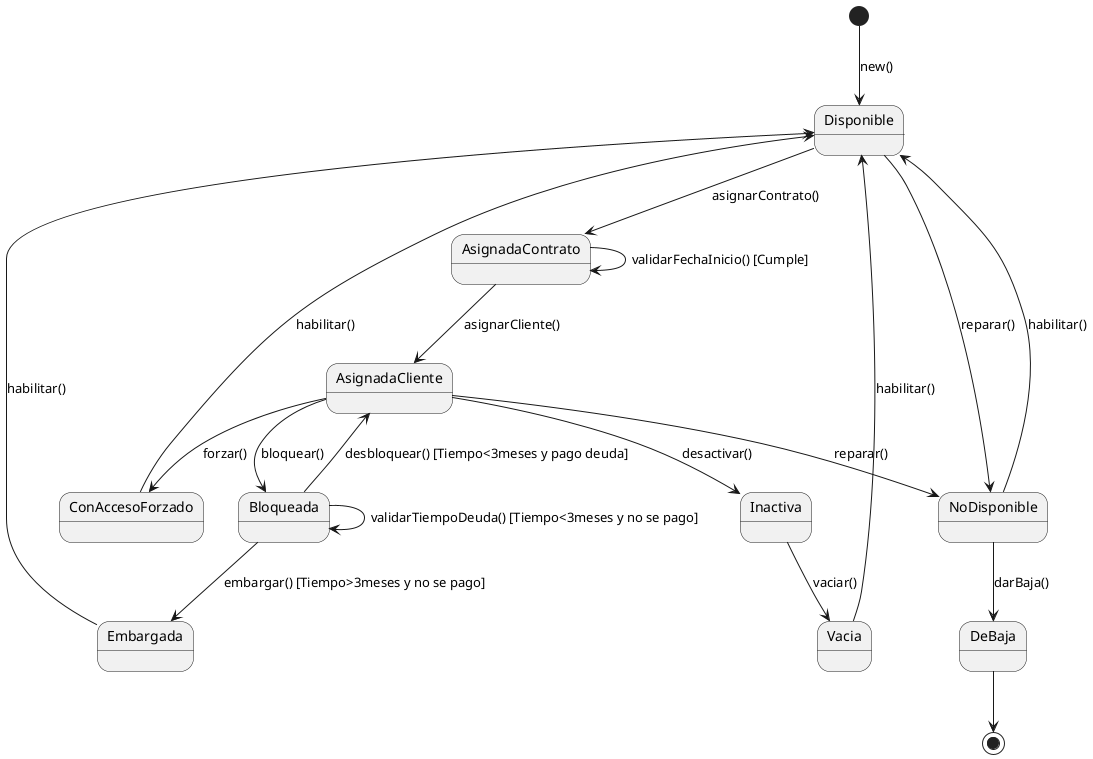 @startuml cajaseguridad
[*] --> Disponible : new()


Disponible --> AsignadaContrato : asignarContrato()


AsignadaContrato --> AsignadaCliente: asignarCliente()
AsignadaContrato --> AsignadaContrato : validarFechaInicio() [Cumple]
AsignadaCliente --> ConAccesoForzado : forzar()

ConAccesoForzado --> Disponible : habilitar()

AsignadaCliente --> Bloqueada : bloquear()

Bloqueada --> AsignadaCliente : desbloquear() [Tiempo<3meses y pago deuda]

Bloqueada --> Bloqueada : validarTiempoDeuda() [Tiempo<3meses y no se pago]

Bloqueada --> Embargada : embargar() [Tiempo>3meses y no se pago]

Embargada --> Disponible : habilitar()

AsignadaCliente --> NoDisponible : reparar() 


Disponible --> NoDisponible : reparar()

NoDisponible --> Disponible : habilitar()

NoDisponible --> DeBaja : darBaja()

AsignadaCliente-->Inactiva : desactivar()
Inactiva --> Vacia : vaciar()
Vacia --> Disponible : habilitar()

DeBaja --> [*]

@enduml